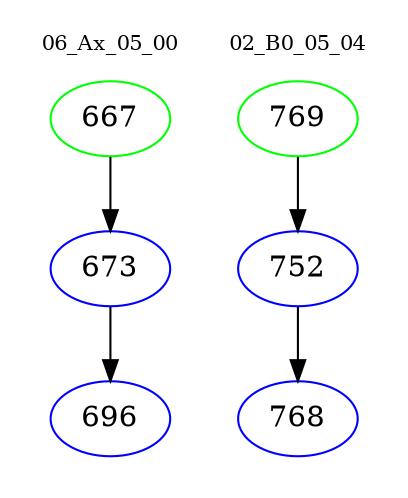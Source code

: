 digraph{
subgraph cluster_0 {
color = white
label = "06_Ax_05_00";
fontsize=10;
T0_667 [label="667", color="green"]
T0_667 -> T0_673 [color="black"]
T0_673 [label="673", color="blue"]
T0_673 -> T0_696 [color="black"]
T0_696 [label="696", color="blue"]
}
subgraph cluster_1 {
color = white
label = "02_B0_05_04";
fontsize=10;
T1_769 [label="769", color="green"]
T1_769 -> T1_752 [color="black"]
T1_752 [label="752", color="blue"]
T1_752 -> T1_768 [color="black"]
T1_768 [label="768", color="blue"]
}
}
